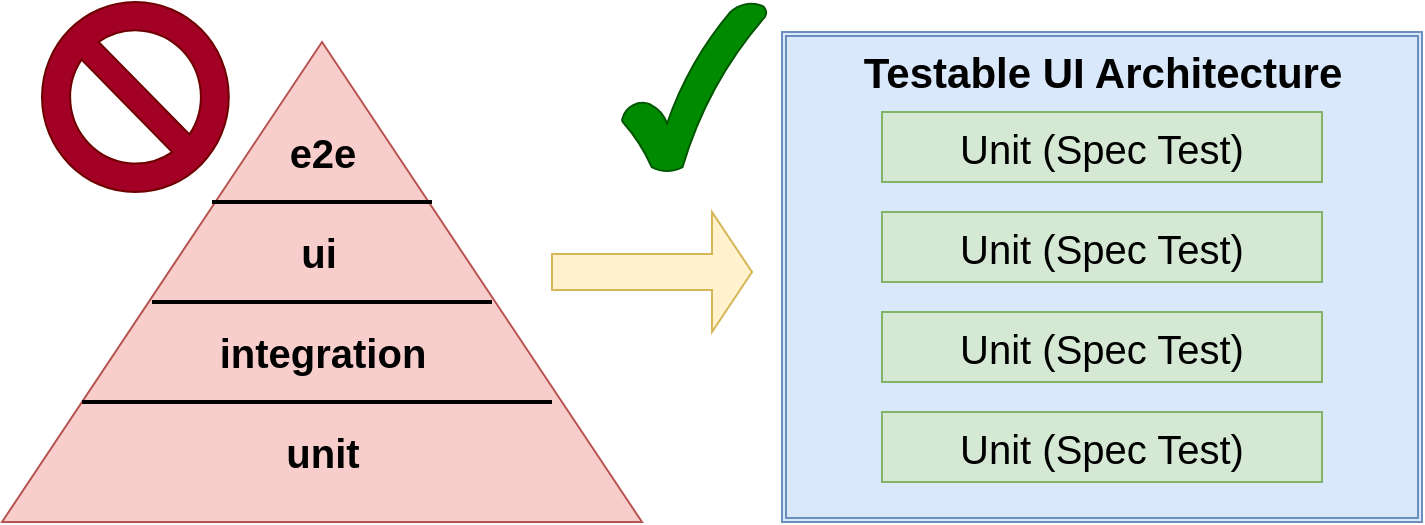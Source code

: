 <mxfile version="15.4.3" type="github"><diagram id="N2pBHY2_tcGQsNDPdebM" name="Page-1"><mxGraphModel dx="1678" dy="755" grid="1" gridSize="10" guides="1" tooltips="1" connect="1" arrows="1" fold="1" page="1" pageScale="1" pageWidth="827" pageHeight="1169" math="0" shadow="0"><root><mxCell id="0"/><mxCell id="1" parent="0"/><mxCell id="sIImvIiHziGBmh5iauLF-1" value="" style="triangle;whiteSpace=wrap;html=1;rotation=-90;fillColor=#f8cecc;strokeColor=#b85450;" vertex="1" parent="1"><mxGeometry x="90" y="160" width="240" height="320" as="geometry"/></mxCell><mxCell id="sIImvIiHziGBmh5iauLF-3" value="" style="line;strokeWidth=2;html=1;" vertex="1" parent="1"><mxGeometry x="155" y="275" width="110" height="10" as="geometry"/></mxCell><mxCell id="sIImvIiHziGBmh5iauLF-5" value="" style="line;strokeWidth=2;html=1;" vertex="1" parent="1"><mxGeometry x="90" y="375" width="235" height="10" as="geometry"/></mxCell><mxCell id="sIImvIiHziGBmh5iauLF-6" value="" style="line;strokeWidth=2;html=1;" vertex="1" parent="1"><mxGeometry x="125" y="325" width="170" height="10" as="geometry"/></mxCell><mxCell id="sIImvIiHziGBmh5iauLF-7" value="&lt;font style=&quot;font-size: 20px&quot;&gt;e2e&lt;/font&gt;" style="text;strokeColor=none;fillColor=none;html=1;fontSize=24;fontStyle=1;verticalAlign=middle;align=center;" vertex="1" parent="1"><mxGeometry x="160" y="235" width="100" height="40" as="geometry"/></mxCell><mxCell id="sIImvIiHziGBmh5iauLF-8" value="&lt;font style=&quot;font-size: 20px&quot;&gt;ui&lt;/font&gt;" style="text;strokeColor=none;fillColor=none;html=1;fontSize=24;fontStyle=1;verticalAlign=middle;align=center;" vertex="1" parent="1"><mxGeometry x="157.5" y="285" width="100" height="40" as="geometry"/></mxCell><mxCell id="sIImvIiHziGBmh5iauLF-9" value="&lt;font style=&quot;font-size: 20px&quot;&gt;integration&lt;/font&gt;" style="text;strokeColor=none;fillColor=none;html=1;fontSize=24;fontStyle=1;verticalAlign=middle;align=center;" vertex="1" parent="1"><mxGeometry x="160" y="335" width="100" height="40" as="geometry"/></mxCell><mxCell id="sIImvIiHziGBmh5iauLF-10" value="&lt;font style=&quot;font-size: 20px&quot;&gt;unit&lt;/font&gt;" style="text;strokeColor=none;fillColor=none;html=1;fontSize=24;fontStyle=1;verticalAlign=middle;align=center;" vertex="1" parent="1"><mxGeometry x="160" y="385" width="100" height="40" as="geometry"/></mxCell><mxCell id="sIImvIiHziGBmh5iauLF-14" value="" style="shape=ext;double=1;rounded=0;whiteSpace=wrap;html=1;fontSize=20;fillColor=#dae8fc;strokeColor=#6c8ebf;" vertex="1" parent="1"><mxGeometry x="440" y="195" width="320" height="245" as="geometry"/></mxCell><mxCell id="sIImvIiHziGBmh5iauLF-16" value="Unit (Spec Test)" style="html=1;whiteSpace=wrap;container=1;recursiveResize=0;collapsible=0;fontSize=20;fillColor=#d5e8d4;strokeColor=#82b366;" vertex="1" parent="1"><mxGeometry x="490" y="235" width="220" height="35" as="geometry"/></mxCell><mxCell id="sIImvIiHziGBmh5iauLF-18" value="Unit (Spec Test)" style="html=1;whiteSpace=wrap;container=1;recursiveResize=0;collapsible=0;fontSize=20;fillColor=#d5e8d4;strokeColor=#82b366;" vertex="1" parent="1"><mxGeometry x="490" y="285" width="220" height="35" as="geometry"/></mxCell><mxCell id="sIImvIiHziGBmh5iauLF-19" value="Unit (Spec Test)" style="html=1;whiteSpace=wrap;container=1;recursiveResize=0;collapsible=0;fontSize=20;fillColor=#d5e8d4;strokeColor=#82b366;" vertex="1" parent="1"><mxGeometry x="490" y="335" width="220" height="35" as="geometry"/></mxCell><mxCell id="sIImvIiHziGBmh5iauLF-20" value="Unit (Spec Test)" style="html=1;whiteSpace=wrap;container=1;recursiveResize=0;collapsible=0;fontSize=20;fillColor=#d5e8d4;strokeColor=#82b366;" vertex="1" parent="1"><mxGeometry x="490" y="385" width="220" height="35" as="geometry"/></mxCell><mxCell id="sIImvIiHziGBmh5iauLF-21" value="&lt;font style=&quot;font-size: 21px&quot;&gt;Testable UI Architecture&lt;/font&gt;" style="text;strokeColor=none;fillColor=none;html=1;fontSize=24;fontStyle=1;verticalAlign=middle;align=center;" vertex="1" parent="1"><mxGeometry x="550" y="195" width="100" height="40" as="geometry"/></mxCell><mxCell id="sIImvIiHziGBmh5iauLF-25" value="" style="shape=singleArrow;whiteSpace=wrap;html=1;fontSize=21;fillColor=#fff2cc;strokeColor=#d6b656;" vertex="1" parent="1"><mxGeometry x="325" y="285" width="100" height="60" as="geometry"/></mxCell><mxCell id="sIImvIiHziGBmh5iauLF-26" value="" style="verticalLabelPosition=bottom;verticalAlign=top;html=1;shape=mxgraph.basic.no_symbol;fontSize=21;fillColor=#a20025;strokeColor=#6F0000;fontColor=#ffffff;" vertex="1" parent="1"><mxGeometry x="70" y="180" width="93.39" height="95" as="geometry"/></mxCell><mxCell id="sIImvIiHziGBmh5iauLF-27" value="" style="verticalLabelPosition=bottom;verticalAlign=top;html=1;shape=mxgraph.basic.tick;fontSize=21;fillColor=#008a00;strokeColor=#005700;fontColor=#ffffff;" vertex="1" parent="1"><mxGeometry x="360" y="180" width="72.25" height="85" as="geometry"/></mxCell></root></mxGraphModel></diagram></mxfile>